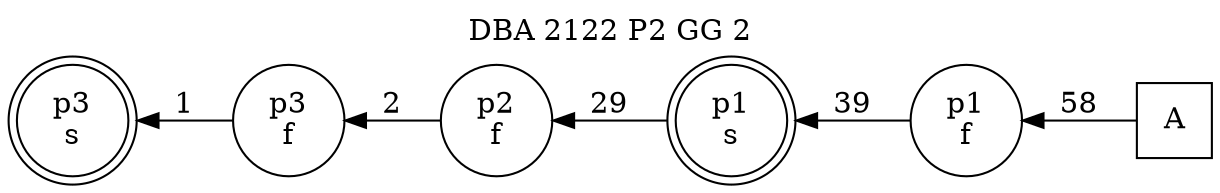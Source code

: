 digraph DBA_2122_P2_GG_2_GOOD {
labelloc="tl"
label= " DBA 2122 P2 GG 2 "
rankdir="RL";
graph [ size=" 10 , 10 !"]

"A" [shape="square" label="A"]
"p1_f" [shape="circle" label="p1
f"]
"p1_s" [shape="doublecircle" label="p1
s"]
"p2_f" [shape="circle" label="p2
f"]
"p3_f" [shape="circle" label="p3
f"]
"p3_s" [shape="doublecircle" label="p3
s"]
"A" -> "p1_f" [ label=58]
"p1_f" -> "p1_s" [ label=39]
"p1_s" -> "p2_f" [ label=29]
"p2_f" -> "p3_f" [ label=2]
"p3_f" -> "p3_s" [ label=1]
}
